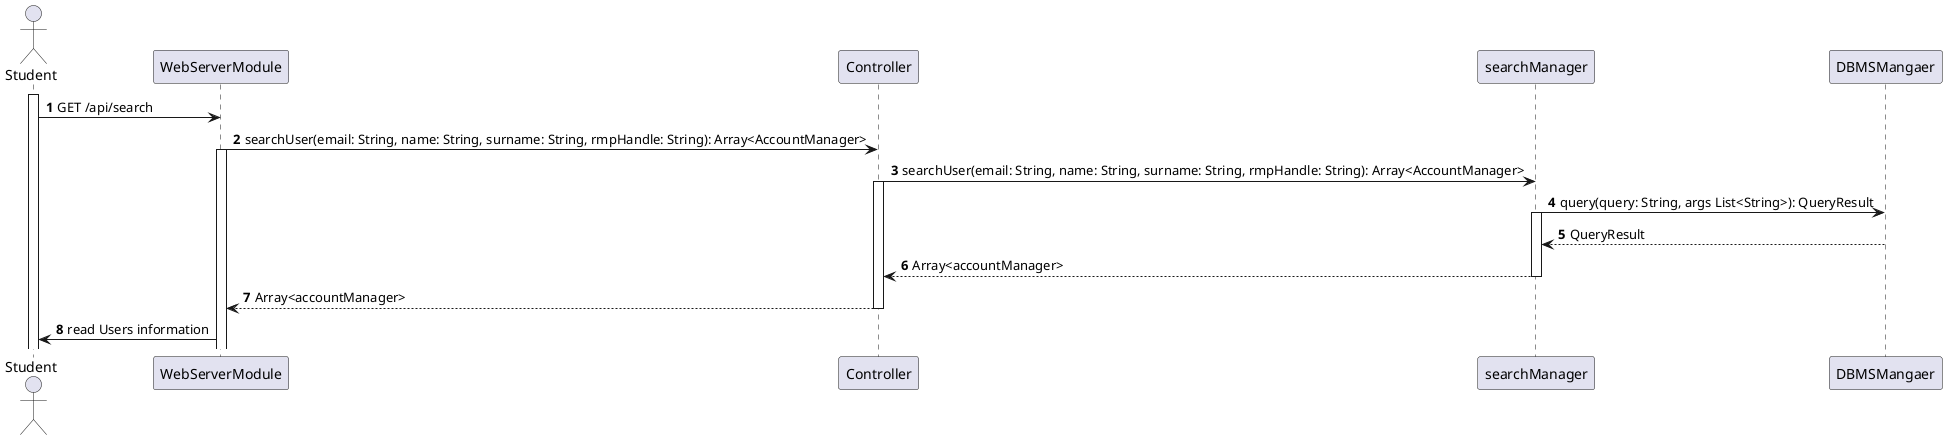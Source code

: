 @startuml

autonumber
actor Student as U
participant searchManager as SM
participant WebServerModule as WS
participant Controller as C
participant searchMangaer as SM
participant DBMSMangaer as DBMS

activate U
U->WS: GET /api/search
WS->C: searchUser(email: String, name: String, surname: String, rmpHandle: String): Array<AccountManager>
activate WS 
C->SM: searchUser(email: String, name: String, surname: String, rmpHandle: String): Array<AccountManager>
activate C
SM->DBMS: query(query: String, args List<String>): QueryResult
activate SM
DBMS-->SM: QueryResult
SM-->C: Array<accountManager>
deactivate SM
C-->WS:Array<accountManager>
deactivate C
WS->U: read Users information



@enduml